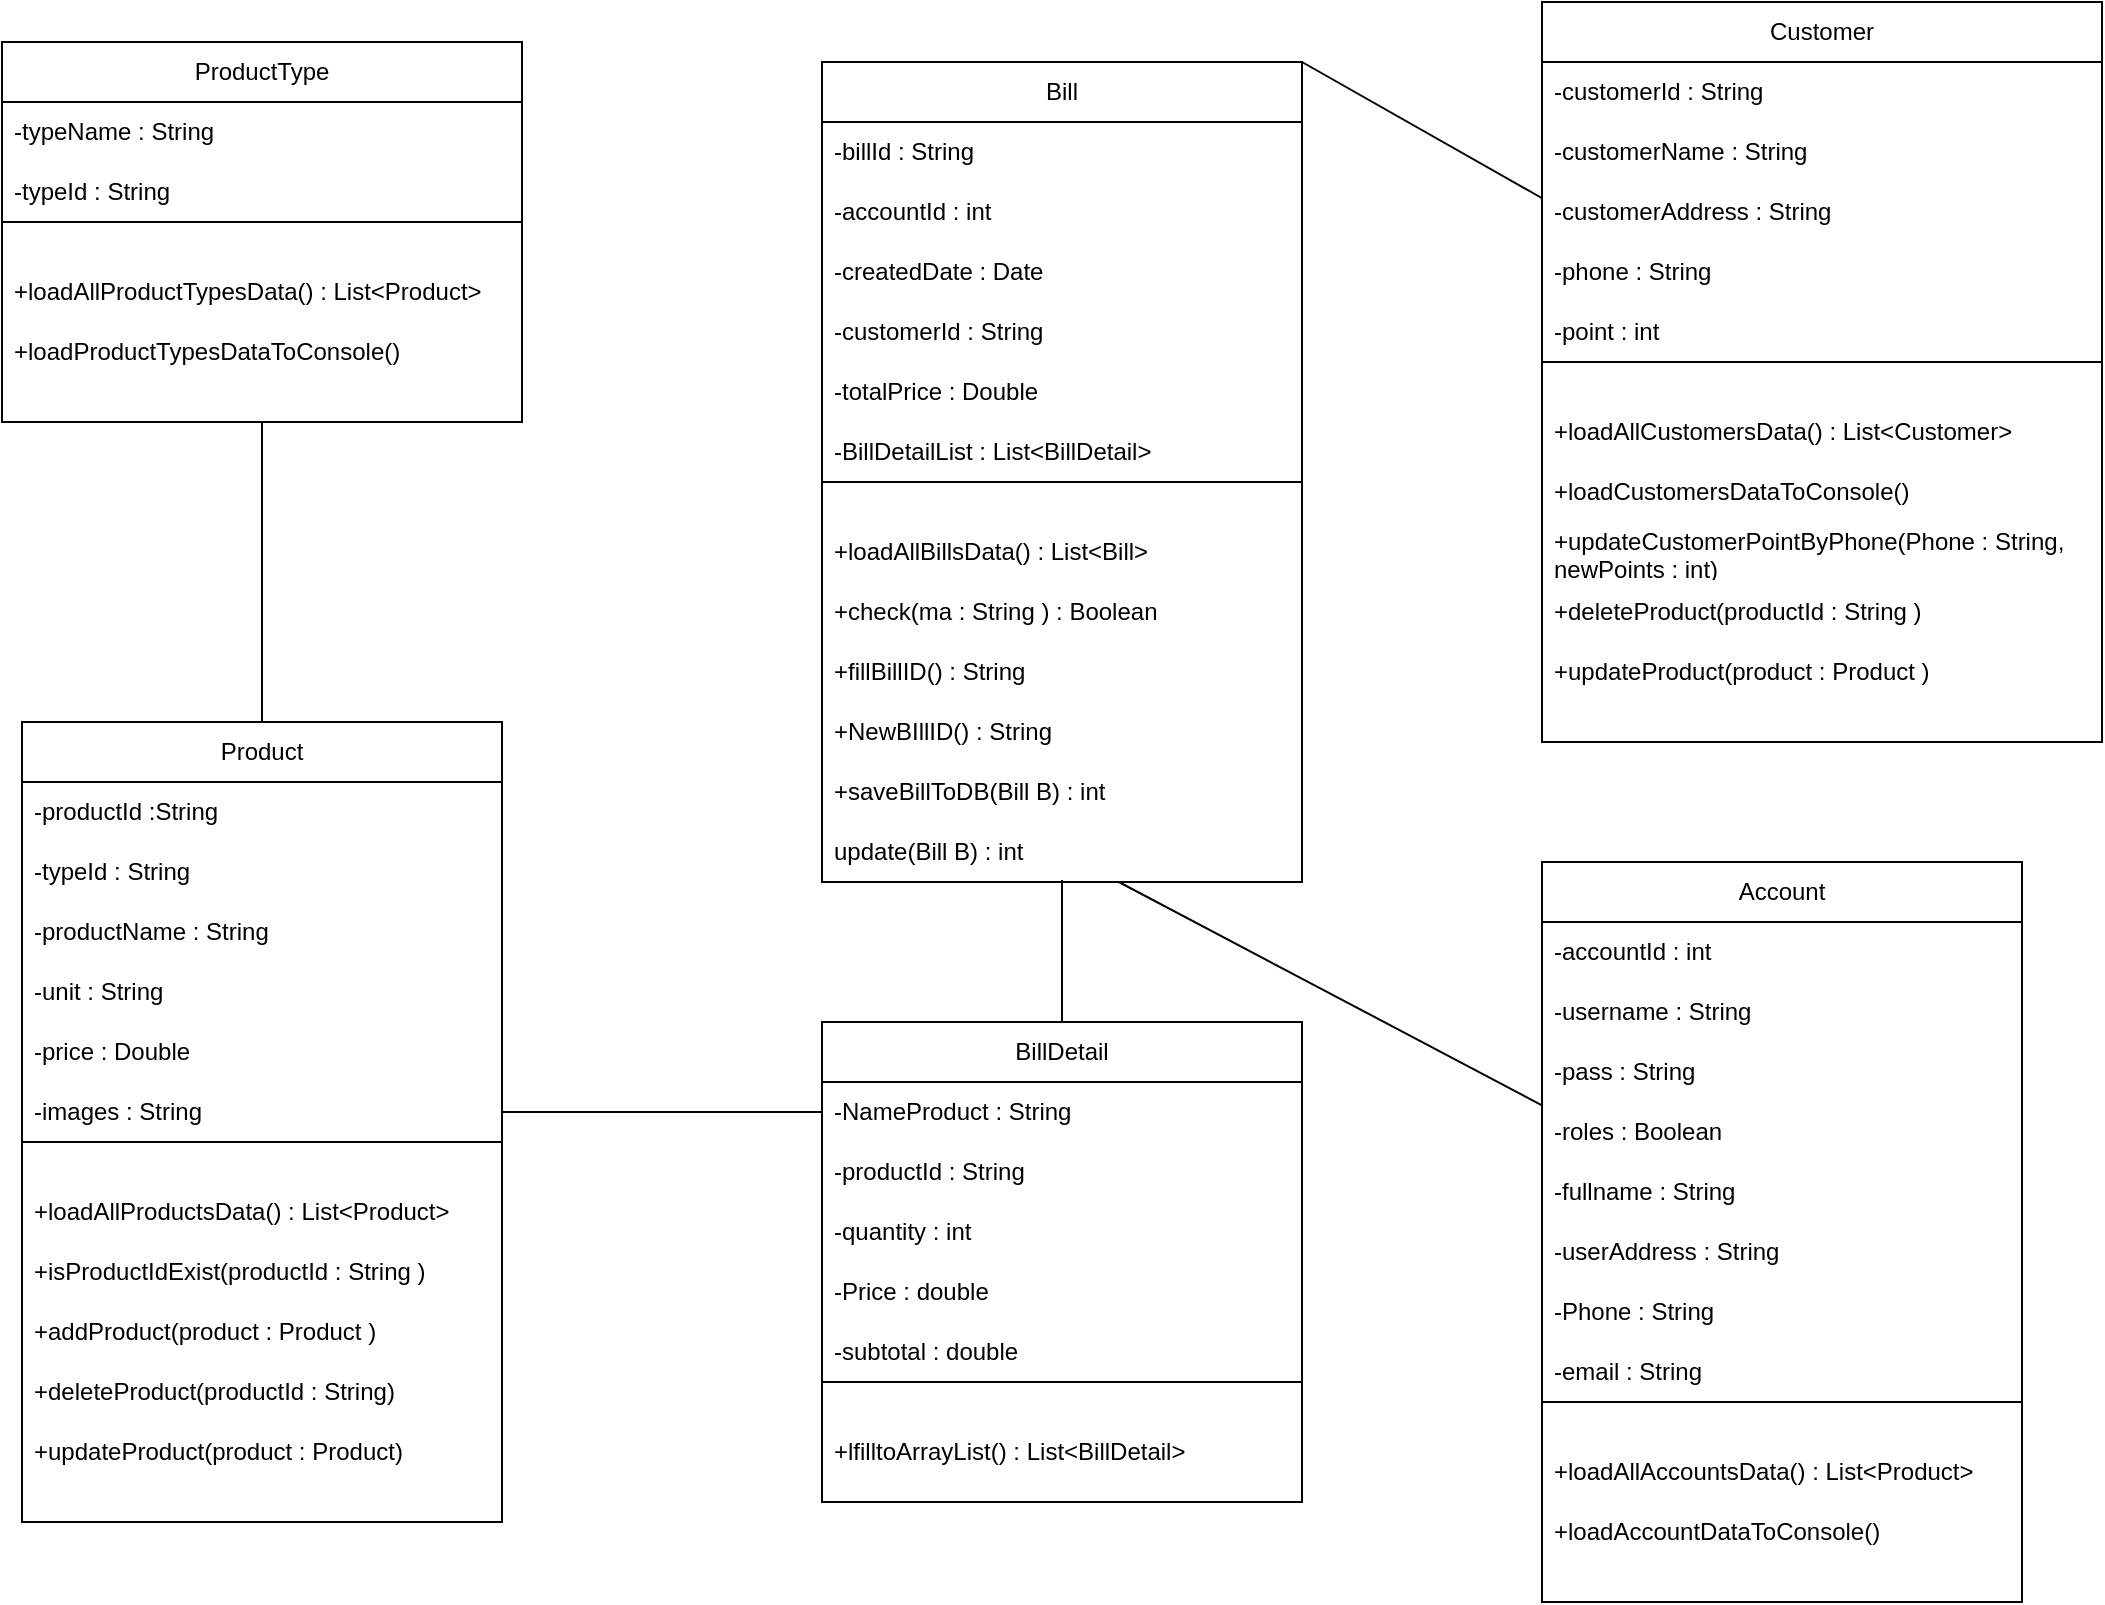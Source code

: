 <mxfile version="24.7.6">
  <diagram name="Page-1" id="IZydbGZN5Iw_WI476OVO">
    <mxGraphModel dx="2600" dy="1942" grid="1" gridSize="10" guides="1" tooltips="1" connect="1" arrows="1" fold="1" page="1" pageScale="1" pageWidth="850" pageHeight="1100" math="0" shadow="0">
      <root>
        <mxCell id="0" />
        <mxCell id="1" parent="0" />
        <mxCell id="ifvDIBjyfbEK1ll5_QF5-212" value="ProductType" style="swimlane;fontStyle=0;childLayout=stackLayout;horizontal=1;startSize=30;horizontalStack=0;resizeParent=1;resizeParentMax=0;resizeLast=0;collapsible=1;marginBottom=0;whiteSpace=wrap;html=1;strokeColor=default;align=center;verticalAlign=middle;fontFamily=Helvetica;fontSize=12;fontColor=default;fillColor=default;" vertex="1" parent="1">
          <mxGeometry x="-770" y="-620" width="260" height="190" as="geometry" />
        </mxCell>
        <mxCell id="ifvDIBjyfbEK1ll5_QF5-223" value="-typeName : String" style="text;strokeColor=none;fillColor=none;align=left;verticalAlign=middle;spacingLeft=4;spacingRight=4;overflow=hidden;points=[[0,0.5],[1,0.5]];portConstraint=eastwest;rotatable=0;whiteSpace=wrap;html=1;fontFamily=Helvetica;fontSize=12;fontColor=default;fontStyle=0;" vertex="1" parent="ifvDIBjyfbEK1ll5_QF5-212">
          <mxGeometry y="30" width="260" height="30" as="geometry" />
        </mxCell>
        <mxCell id="ifvDIBjyfbEK1ll5_QF5-224" value="-typeId :&amp;nbsp;String" style="text;strokeColor=none;fillColor=none;align=left;verticalAlign=middle;spacingLeft=4;spacingRight=4;overflow=hidden;points=[[0,0.5],[1,0.5]];portConstraint=eastwest;rotatable=0;whiteSpace=wrap;html=1;fontFamily=Helvetica;fontSize=12;fontColor=default;fontStyle=0;" vertex="1" parent="ifvDIBjyfbEK1ll5_QF5-212">
          <mxGeometry y="60" width="260" height="30" as="geometry" />
        </mxCell>
        <mxCell id="ifvDIBjyfbEK1ll5_QF5-216" value="" style="swimlane;startSize=0;strokeColor=default;align=center;verticalAlign=middle;fontFamily=Helvetica;fontSize=12;fontColor=default;fontStyle=0;fillColor=default;" vertex="1" parent="ifvDIBjyfbEK1ll5_QF5-212">
          <mxGeometry y="90" width="260" height="100" as="geometry" />
        </mxCell>
        <mxCell id="ifvDIBjyfbEK1ll5_QF5-215" value="+loadAllProductTypesData() :&amp;nbsp;List&amp;lt;Product&amp;gt;" style="text;strokeColor=none;fillColor=none;align=left;verticalAlign=middle;spacingLeft=4;spacingRight=4;overflow=hidden;points=[[0,0.5],[1,0.5]];portConstraint=eastwest;rotatable=0;whiteSpace=wrap;html=1;fontFamily=Helvetica;fontSize=12;fontColor=default;fontStyle=0;" vertex="1" parent="ifvDIBjyfbEK1ll5_QF5-216">
          <mxGeometry y="20" width="260" height="30" as="geometry" />
        </mxCell>
        <mxCell id="ifvDIBjyfbEK1ll5_QF5-213" value="+loadProductTypesDataToConsole()" style="text;strokeColor=none;fillColor=none;align=left;verticalAlign=middle;spacingLeft=4;spacingRight=4;overflow=hidden;points=[[0,0.5],[1,0.5]];portConstraint=eastwest;rotatable=0;whiteSpace=wrap;html=1;fontFamily=Helvetica;fontSize=12;fontColor=default;fontStyle=0;" vertex="1" parent="ifvDIBjyfbEK1ll5_QF5-216">
          <mxGeometry y="50" width="240" height="30" as="geometry" />
        </mxCell>
        <mxCell id="ifvDIBjyfbEK1ll5_QF5-238" value="Account" style="swimlane;fontStyle=0;childLayout=stackLayout;horizontal=1;startSize=30;horizontalStack=0;resizeParent=1;resizeParentMax=0;resizeLast=0;collapsible=1;marginBottom=0;whiteSpace=wrap;html=1;strokeColor=default;align=center;verticalAlign=middle;fontFamily=Helvetica;fontSize=12;fontColor=default;fillColor=default;" vertex="1" parent="1">
          <mxGeometry y="-210" width="240" height="370" as="geometry" />
        </mxCell>
        <mxCell id="ifvDIBjyfbEK1ll5_QF5-239" value="-accountId : int" style="text;strokeColor=none;fillColor=none;align=left;verticalAlign=middle;spacingLeft=4;spacingRight=4;overflow=hidden;points=[[0,0.5],[1,0.5]];portConstraint=eastwest;rotatable=0;whiteSpace=wrap;html=1;fontFamily=Helvetica;fontSize=12;fontColor=default;fontStyle=0;" vertex="1" parent="ifvDIBjyfbEK1ll5_QF5-238">
          <mxGeometry y="30" width="240" height="30" as="geometry" />
        </mxCell>
        <mxCell id="ifvDIBjyfbEK1ll5_QF5-240" value="-username :&amp;nbsp;String" style="text;strokeColor=none;fillColor=none;align=left;verticalAlign=middle;spacingLeft=4;spacingRight=4;overflow=hidden;points=[[0,0.5],[1,0.5]];portConstraint=eastwest;rotatable=0;whiteSpace=wrap;html=1;fontFamily=Helvetica;fontSize=12;fontColor=default;fontStyle=0;" vertex="1" parent="ifvDIBjyfbEK1ll5_QF5-238">
          <mxGeometry y="60" width="240" height="30" as="geometry" />
        </mxCell>
        <mxCell id="ifvDIBjyfbEK1ll5_QF5-241" value="-pass :&amp;nbsp;String" style="text;strokeColor=none;fillColor=none;align=left;verticalAlign=middle;spacingLeft=4;spacingRight=4;overflow=hidden;points=[[0,0.5],[1,0.5]];portConstraint=eastwest;rotatable=0;whiteSpace=wrap;html=1;fontFamily=Helvetica;fontSize=12;fontColor=default;fontStyle=0;" vertex="1" parent="ifvDIBjyfbEK1ll5_QF5-238">
          <mxGeometry y="90" width="240" height="30" as="geometry" />
        </mxCell>
        <mxCell id="ifvDIBjyfbEK1ll5_QF5-242" value="-roles : Boolean" style="text;strokeColor=none;fillColor=none;align=left;verticalAlign=middle;spacingLeft=4;spacingRight=4;overflow=hidden;points=[[0,0.5],[1,0.5]];portConstraint=eastwest;rotatable=0;whiteSpace=wrap;html=1;fontFamily=Helvetica;fontSize=12;fontColor=default;fontStyle=0;" vertex="1" parent="ifvDIBjyfbEK1ll5_QF5-238">
          <mxGeometry y="120" width="240" height="30" as="geometry" />
        </mxCell>
        <mxCell id="ifvDIBjyfbEK1ll5_QF5-243" value="-fullname :&amp;nbsp;String" style="text;strokeColor=none;fillColor=none;align=left;verticalAlign=middle;spacingLeft=4;spacingRight=4;overflow=hidden;points=[[0,0.5],[1,0.5]];portConstraint=eastwest;rotatable=0;whiteSpace=wrap;html=1;fontFamily=Helvetica;fontSize=12;fontColor=default;fontStyle=0;" vertex="1" parent="ifvDIBjyfbEK1ll5_QF5-238">
          <mxGeometry y="150" width="240" height="30" as="geometry" />
        </mxCell>
        <mxCell id="ifvDIBjyfbEK1ll5_QF5-305" value="-userAddress : String" style="text;strokeColor=none;fillColor=none;align=left;verticalAlign=middle;spacingLeft=4;spacingRight=4;overflow=hidden;points=[[0,0.5],[1,0.5]];portConstraint=eastwest;rotatable=0;whiteSpace=wrap;html=1;fontFamily=Helvetica;fontSize=12;fontColor=default;fontStyle=0;" vertex="1" parent="ifvDIBjyfbEK1ll5_QF5-238">
          <mxGeometry y="180" width="240" height="30" as="geometry" />
        </mxCell>
        <mxCell id="ifvDIBjyfbEK1ll5_QF5-304" value="-Phone :&amp;nbsp;String" style="text;strokeColor=none;fillColor=none;align=left;verticalAlign=middle;spacingLeft=4;spacingRight=4;overflow=hidden;points=[[0,0.5],[1,0.5]];portConstraint=eastwest;rotatable=0;whiteSpace=wrap;html=1;fontFamily=Helvetica;fontSize=12;fontColor=default;fontStyle=0;" vertex="1" parent="ifvDIBjyfbEK1ll5_QF5-238">
          <mxGeometry y="210" width="240" height="30" as="geometry" />
        </mxCell>
        <mxCell id="ifvDIBjyfbEK1ll5_QF5-303" value="-email :&amp;nbsp;String" style="text;strokeColor=none;fillColor=none;align=left;verticalAlign=middle;spacingLeft=4;spacingRight=4;overflow=hidden;points=[[0,0.5],[1,0.5]];portConstraint=eastwest;rotatable=0;whiteSpace=wrap;html=1;fontFamily=Helvetica;fontSize=12;fontColor=default;fontStyle=0;" vertex="1" parent="ifvDIBjyfbEK1ll5_QF5-238">
          <mxGeometry y="240" width="240" height="30" as="geometry" />
        </mxCell>
        <mxCell id="ifvDIBjyfbEK1ll5_QF5-245" value="" style="swimlane;startSize=0;strokeColor=default;align=center;verticalAlign=middle;fontFamily=Helvetica;fontSize=12;fontColor=default;fontStyle=0;fillColor=default;" vertex="1" parent="ifvDIBjyfbEK1ll5_QF5-238">
          <mxGeometry y="270" width="240" height="100" as="geometry" />
        </mxCell>
        <mxCell id="ifvDIBjyfbEK1ll5_QF5-246" value="+loadAllAccountsData() :&amp;nbsp;List&amp;lt;Product&amp;gt;" style="text;strokeColor=none;fillColor=none;align=left;verticalAlign=middle;spacingLeft=4;spacingRight=4;overflow=hidden;points=[[0,0.5],[1,0.5]];portConstraint=eastwest;rotatable=0;whiteSpace=wrap;html=1;fontFamily=Helvetica;fontSize=12;fontColor=default;fontStyle=0;" vertex="1" parent="ifvDIBjyfbEK1ll5_QF5-245">
          <mxGeometry y="20" width="240" height="30" as="geometry" />
        </mxCell>
        <mxCell id="ifvDIBjyfbEK1ll5_QF5-247" value="+loadAccountDataToConsole()" style="text;strokeColor=none;fillColor=none;align=left;verticalAlign=middle;spacingLeft=4;spacingRight=4;overflow=hidden;points=[[0,0.5],[1,0.5]];portConstraint=eastwest;rotatable=0;whiteSpace=wrap;html=1;fontFamily=Helvetica;fontSize=12;fontColor=default;fontStyle=0;" vertex="1" parent="ifvDIBjyfbEK1ll5_QF5-245">
          <mxGeometry y="50" width="240" height="30" as="geometry" />
        </mxCell>
        <mxCell id="ifvDIBjyfbEK1ll5_QF5-251" value="Customer" style="swimlane;fontStyle=0;childLayout=stackLayout;horizontal=1;startSize=30;horizontalStack=0;resizeParent=1;resizeParentMax=0;resizeLast=0;collapsible=1;marginBottom=0;whiteSpace=wrap;html=1;strokeColor=default;align=center;verticalAlign=middle;fontFamily=Helvetica;fontSize=12;fontColor=default;fillColor=default;" vertex="1" parent="1">
          <mxGeometry y="-640" width="280" height="370" as="geometry" />
        </mxCell>
        <mxCell id="ifvDIBjyfbEK1ll5_QF5-252" value="-customerId :&amp;nbsp;String" style="text;strokeColor=none;fillColor=none;align=left;verticalAlign=middle;spacingLeft=4;spacingRight=4;overflow=hidden;points=[[0,0.5],[1,0.5]];portConstraint=eastwest;rotatable=0;whiteSpace=wrap;html=1;fontFamily=Helvetica;fontSize=12;fontColor=default;fontStyle=0;" vertex="1" parent="ifvDIBjyfbEK1ll5_QF5-251">
          <mxGeometry y="30" width="280" height="30" as="geometry" />
        </mxCell>
        <mxCell id="ifvDIBjyfbEK1ll5_QF5-253" value="-customerName :&amp;nbsp;String" style="text;strokeColor=none;fillColor=none;align=left;verticalAlign=middle;spacingLeft=4;spacingRight=4;overflow=hidden;points=[[0,0.5],[1,0.5]];portConstraint=eastwest;rotatable=0;whiteSpace=wrap;html=1;fontFamily=Helvetica;fontSize=12;fontColor=default;fontStyle=0;" vertex="1" parent="ifvDIBjyfbEK1ll5_QF5-251">
          <mxGeometry y="60" width="280" height="30" as="geometry" />
        </mxCell>
        <mxCell id="ifvDIBjyfbEK1ll5_QF5-254" value="-customerAddress :&amp;nbsp;String" style="text;strokeColor=none;fillColor=none;align=left;verticalAlign=middle;spacingLeft=4;spacingRight=4;overflow=hidden;points=[[0,0.5],[1,0.5]];portConstraint=eastwest;rotatable=0;whiteSpace=wrap;html=1;fontFamily=Helvetica;fontSize=12;fontColor=default;fontStyle=0;" vertex="1" parent="ifvDIBjyfbEK1ll5_QF5-251">
          <mxGeometry y="90" width="280" height="30" as="geometry" />
        </mxCell>
        <mxCell id="ifvDIBjyfbEK1ll5_QF5-255" value="-phone :&amp;nbsp;String" style="text;strokeColor=none;fillColor=none;align=left;verticalAlign=middle;spacingLeft=4;spacingRight=4;overflow=hidden;points=[[0,0.5],[1,0.5]];portConstraint=eastwest;rotatable=0;whiteSpace=wrap;html=1;fontFamily=Helvetica;fontSize=12;fontColor=default;fontStyle=0;" vertex="1" parent="ifvDIBjyfbEK1ll5_QF5-251">
          <mxGeometry y="120" width="280" height="30" as="geometry" />
        </mxCell>
        <mxCell id="ifvDIBjyfbEK1ll5_QF5-256" value="-point : int" style="text;strokeColor=none;fillColor=none;align=left;verticalAlign=middle;spacingLeft=4;spacingRight=4;overflow=hidden;points=[[0,0.5],[1,0.5]];portConstraint=eastwest;rotatable=0;whiteSpace=wrap;html=1;fontFamily=Helvetica;fontSize=12;fontColor=default;fontStyle=0;" vertex="1" parent="ifvDIBjyfbEK1ll5_QF5-251">
          <mxGeometry y="150" width="280" height="30" as="geometry" />
        </mxCell>
        <mxCell id="ifvDIBjyfbEK1ll5_QF5-258" value="" style="swimlane;startSize=0;strokeColor=default;align=center;verticalAlign=middle;fontFamily=Helvetica;fontSize=12;fontColor=default;fontStyle=0;fillColor=default;" vertex="1" parent="ifvDIBjyfbEK1ll5_QF5-251">
          <mxGeometry y="180" width="280" height="190" as="geometry" />
        </mxCell>
        <mxCell id="ifvDIBjyfbEK1ll5_QF5-259" value="+loadAllCustomersData() :&amp;nbsp;List&amp;lt;Customer&amp;gt;" style="text;strokeColor=none;fillColor=none;align=left;verticalAlign=middle;spacingLeft=4;spacingRight=4;overflow=hidden;points=[[0,0.5],[1,0.5]];portConstraint=eastwest;rotatable=0;whiteSpace=wrap;html=1;fontFamily=Helvetica;fontSize=12;fontColor=default;fontStyle=0;" vertex="1" parent="ifvDIBjyfbEK1ll5_QF5-258">
          <mxGeometry y="20" width="240" height="30" as="geometry" />
        </mxCell>
        <mxCell id="ifvDIBjyfbEK1ll5_QF5-260" value="+loadCustomersDataToConsole()" style="text;strokeColor=none;fillColor=none;align=left;verticalAlign=middle;spacingLeft=4;spacingRight=4;overflow=hidden;points=[[0,0.5],[1,0.5]];portConstraint=eastwest;rotatable=0;whiteSpace=wrap;html=1;fontFamily=Helvetica;fontSize=12;fontColor=default;fontStyle=0;" vertex="1" parent="ifvDIBjyfbEK1ll5_QF5-258">
          <mxGeometry y="50" width="240" height="30" as="geometry" />
        </mxCell>
        <mxCell id="ifvDIBjyfbEK1ll5_QF5-261" value="+updateCustomerPointByPhone(Phone : String, newPoints : int)" style="text;strokeColor=none;fillColor=none;align=left;verticalAlign=middle;spacingLeft=4;spacingRight=4;overflow=hidden;points=[[0,0.5],[1,0.5]];portConstraint=eastwest;rotatable=0;whiteSpace=wrap;html=1;fontFamily=Helvetica;fontSize=12;fontColor=default;fontStyle=0;" vertex="1" parent="ifvDIBjyfbEK1ll5_QF5-258">
          <mxGeometry y="80" width="280" height="30" as="geometry" />
        </mxCell>
        <mxCell id="ifvDIBjyfbEK1ll5_QF5-262" value="+deleteProduct(productId : String )" style="text;strokeColor=none;fillColor=none;align=left;verticalAlign=middle;spacingLeft=4;spacingRight=4;overflow=hidden;points=[[0,0.5],[1,0.5]];portConstraint=eastwest;rotatable=0;whiteSpace=wrap;html=1;fontFamily=Helvetica;fontSize=12;fontColor=default;fontStyle=0;" vertex="1" parent="ifvDIBjyfbEK1ll5_QF5-258">
          <mxGeometry y="110" width="240" height="30" as="geometry" />
        </mxCell>
        <mxCell id="ifvDIBjyfbEK1ll5_QF5-263" value="+updateProduct(product :&amp;nbsp;Product )" style="text;strokeColor=none;fillColor=none;align=left;verticalAlign=middle;spacingLeft=4;spacingRight=4;overflow=hidden;points=[[0,0.5],[1,0.5]];portConstraint=eastwest;rotatable=0;whiteSpace=wrap;html=1;fontFamily=Helvetica;fontSize=12;fontColor=default;fontStyle=0;" vertex="1" parent="ifvDIBjyfbEK1ll5_QF5-258">
          <mxGeometry y="140" width="240" height="30" as="geometry" />
        </mxCell>
        <mxCell id="ifvDIBjyfbEK1ll5_QF5-264" value="Product" style="swimlane;fontStyle=0;childLayout=stackLayout;horizontal=1;startSize=30;horizontalStack=0;resizeParent=1;resizeParentMax=0;resizeLast=0;collapsible=1;marginBottom=0;whiteSpace=wrap;html=1;strokeColor=default;align=center;verticalAlign=middle;fontFamily=Helvetica;fontSize=12;fontColor=default;fillColor=default;" vertex="1" parent="1">
          <mxGeometry x="-760" y="-280" width="240" height="400" as="geometry" />
        </mxCell>
        <mxCell id="ifvDIBjyfbEK1ll5_QF5-265" value="-productId :String" style="text;strokeColor=none;fillColor=none;align=left;verticalAlign=middle;spacingLeft=4;spacingRight=4;overflow=hidden;points=[[0,0.5],[1,0.5]];portConstraint=eastwest;rotatable=0;whiteSpace=wrap;html=1;fontFamily=Helvetica;fontSize=12;fontColor=default;fontStyle=0;" vertex="1" parent="ifvDIBjyfbEK1ll5_QF5-264">
          <mxGeometry y="30" width="240" height="30" as="geometry" />
        </mxCell>
        <mxCell id="ifvDIBjyfbEK1ll5_QF5-266" value="-typeId :&amp;nbsp;String" style="text;strokeColor=none;fillColor=none;align=left;verticalAlign=middle;spacingLeft=4;spacingRight=4;overflow=hidden;points=[[0,0.5],[1,0.5]];portConstraint=eastwest;rotatable=0;whiteSpace=wrap;html=1;fontFamily=Helvetica;fontSize=12;fontColor=default;fontStyle=0;" vertex="1" parent="ifvDIBjyfbEK1ll5_QF5-264">
          <mxGeometry y="60" width="240" height="30" as="geometry" />
        </mxCell>
        <mxCell id="ifvDIBjyfbEK1ll5_QF5-267" value="-productName :&amp;nbsp;String" style="text;strokeColor=none;fillColor=none;align=left;verticalAlign=middle;spacingLeft=4;spacingRight=4;overflow=hidden;points=[[0,0.5],[1,0.5]];portConstraint=eastwest;rotatable=0;whiteSpace=wrap;html=1;fontFamily=Helvetica;fontSize=12;fontColor=default;fontStyle=0;" vertex="1" parent="ifvDIBjyfbEK1ll5_QF5-264">
          <mxGeometry y="90" width="240" height="30" as="geometry" />
        </mxCell>
        <mxCell id="ifvDIBjyfbEK1ll5_QF5-268" value="-unit :&amp;nbsp;String" style="text;strokeColor=none;fillColor=none;align=left;verticalAlign=middle;spacingLeft=4;spacingRight=4;overflow=hidden;points=[[0,0.5],[1,0.5]];portConstraint=eastwest;rotatable=0;whiteSpace=wrap;html=1;fontFamily=Helvetica;fontSize=12;fontColor=default;fontStyle=0;" vertex="1" parent="ifvDIBjyfbEK1ll5_QF5-264">
          <mxGeometry y="120" width="240" height="30" as="geometry" />
        </mxCell>
        <mxCell id="ifvDIBjyfbEK1ll5_QF5-269" value="-price : Double" style="text;strokeColor=none;fillColor=none;align=left;verticalAlign=middle;spacingLeft=4;spacingRight=4;overflow=hidden;points=[[0,0.5],[1,0.5]];portConstraint=eastwest;rotatable=0;whiteSpace=wrap;html=1;fontFamily=Helvetica;fontSize=12;fontColor=default;fontStyle=0;" vertex="1" parent="ifvDIBjyfbEK1ll5_QF5-264">
          <mxGeometry y="150" width="240" height="30" as="geometry" />
        </mxCell>
        <mxCell id="ifvDIBjyfbEK1ll5_QF5-270" value="-images :&amp;nbsp;String" style="text;strokeColor=none;fillColor=none;align=left;verticalAlign=middle;spacingLeft=4;spacingRight=4;overflow=hidden;points=[[0,0.5],[1,0.5]];portConstraint=eastwest;rotatable=0;whiteSpace=wrap;html=1;fontFamily=Helvetica;fontSize=12;fontColor=default;fontStyle=0;" vertex="1" parent="ifvDIBjyfbEK1ll5_QF5-264">
          <mxGeometry y="180" width="240" height="30" as="geometry" />
        </mxCell>
        <mxCell id="ifvDIBjyfbEK1ll5_QF5-271" value="" style="swimlane;startSize=0;strokeColor=default;align=center;verticalAlign=middle;fontFamily=Helvetica;fontSize=12;fontColor=default;fontStyle=0;fillColor=default;" vertex="1" parent="ifvDIBjyfbEK1ll5_QF5-264">
          <mxGeometry y="210" width="240" height="190" as="geometry" />
        </mxCell>
        <mxCell id="ifvDIBjyfbEK1ll5_QF5-272" value="+loadAllProductsData() :&amp;nbsp;List&amp;lt;Product&amp;gt;" style="text;strokeColor=none;fillColor=none;align=left;verticalAlign=middle;spacingLeft=4;spacingRight=4;overflow=hidden;points=[[0,0.5],[1,0.5]];portConstraint=eastwest;rotatable=0;whiteSpace=wrap;html=1;fontFamily=Helvetica;fontSize=12;fontColor=default;fontStyle=0;" vertex="1" parent="ifvDIBjyfbEK1ll5_QF5-271">
          <mxGeometry y="20" width="240" height="30" as="geometry" />
        </mxCell>
        <mxCell id="ifvDIBjyfbEK1ll5_QF5-273" value="+isProductIdExist(productId : String )" style="text;strokeColor=none;fillColor=none;align=left;verticalAlign=middle;spacingLeft=4;spacingRight=4;overflow=hidden;points=[[0,0.5],[1,0.5]];portConstraint=eastwest;rotatable=0;whiteSpace=wrap;html=1;fontFamily=Helvetica;fontSize=12;fontColor=default;fontStyle=0;" vertex="1" parent="ifvDIBjyfbEK1ll5_QF5-271">
          <mxGeometry y="50" width="240" height="30" as="geometry" />
        </mxCell>
        <mxCell id="ifvDIBjyfbEK1ll5_QF5-274" value="+addProduct(product : Product )" style="text;strokeColor=none;fillColor=none;align=left;verticalAlign=middle;spacingLeft=4;spacingRight=4;overflow=hidden;points=[[0,0.5],[1,0.5]];portConstraint=eastwest;rotatable=0;whiteSpace=wrap;html=1;fontFamily=Helvetica;fontSize=12;fontColor=default;fontStyle=0;" vertex="1" parent="ifvDIBjyfbEK1ll5_QF5-271">
          <mxGeometry y="80" width="240" height="30" as="geometry" />
        </mxCell>
        <mxCell id="ifvDIBjyfbEK1ll5_QF5-275" value="+deleteProduct(productId : String)" style="text;strokeColor=none;fillColor=none;align=left;verticalAlign=middle;spacingLeft=4;spacingRight=4;overflow=hidden;points=[[0,0.5],[1,0.5]];portConstraint=eastwest;rotatable=0;whiteSpace=wrap;html=1;fontFamily=Helvetica;fontSize=12;fontColor=default;fontStyle=0;" vertex="1" parent="ifvDIBjyfbEK1ll5_QF5-271">
          <mxGeometry y="110" width="240" height="30" as="geometry" />
        </mxCell>
        <mxCell id="ifvDIBjyfbEK1ll5_QF5-276" value="+updateProduct(product : Product)" style="text;strokeColor=none;fillColor=none;align=left;verticalAlign=middle;spacingLeft=4;spacingRight=4;overflow=hidden;points=[[0,0.5],[1,0.5]];portConstraint=eastwest;rotatable=0;whiteSpace=wrap;html=1;fontFamily=Helvetica;fontSize=12;fontColor=default;fontStyle=0;" vertex="1" parent="ifvDIBjyfbEK1ll5_QF5-271">
          <mxGeometry y="140" width="240" height="30" as="geometry" />
        </mxCell>
        <mxCell id="ifvDIBjyfbEK1ll5_QF5-277" value="Bill" style="swimlane;fontStyle=0;childLayout=stackLayout;horizontal=1;startSize=30;horizontalStack=0;resizeParent=1;resizeParentMax=0;resizeLast=0;collapsible=1;marginBottom=0;whiteSpace=wrap;html=1;strokeColor=default;align=center;verticalAlign=middle;fontFamily=Helvetica;fontSize=12;fontColor=default;fillColor=default;" vertex="1" parent="1">
          <mxGeometry x="-360" y="-610" width="240" height="410" as="geometry" />
        </mxCell>
        <mxCell id="ifvDIBjyfbEK1ll5_QF5-278" value="-billId :&amp;nbsp;String" style="text;strokeColor=none;fillColor=none;align=left;verticalAlign=middle;spacingLeft=4;spacingRight=4;overflow=hidden;points=[[0,0.5],[1,0.5]];portConstraint=eastwest;rotatable=0;whiteSpace=wrap;html=1;fontFamily=Helvetica;fontSize=12;fontColor=default;fontStyle=0;" vertex="1" parent="ifvDIBjyfbEK1ll5_QF5-277">
          <mxGeometry y="30" width="240" height="30" as="geometry" />
        </mxCell>
        <mxCell id="ifvDIBjyfbEK1ll5_QF5-279" value="-accountId :&amp;nbsp;int" style="text;strokeColor=none;fillColor=none;align=left;verticalAlign=middle;spacingLeft=4;spacingRight=4;overflow=hidden;points=[[0,0.5],[1,0.5]];portConstraint=eastwest;rotatable=0;whiteSpace=wrap;html=1;fontFamily=Helvetica;fontSize=12;fontColor=default;fontStyle=0;" vertex="1" parent="ifvDIBjyfbEK1ll5_QF5-277">
          <mxGeometry y="60" width="240" height="30" as="geometry" />
        </mxCell>
        <mxCell id="ifvDIBjyfbEK1ll5_QF5-280" value="-createdDate :&amp;nbsp;Date" style="text;strokeColor=none;fillColor=none;align=left;verticalAlign=middle;spacingLeft=4;spacingRight=4;overflow=hidden;points=[[0,0.5],[1,0.5]];portConstraint=eastwest;rotatable=0;whiteSpace=wrap;html=1;fontFamily=Helvetica;fontSize=12;fontColor=default;fontStyle=0;" vertex="1" parent="ifvDIBjyfbEK1ll5_QF5-277">
          <mxGeometry y="90" width="240" height="30" as="geometry" />
        </mxCell>
        <mxCell id="ifvDIBjyfbEK1ll5_QF5-281" value="-customerId :&amp;nbsp;String" style="text;strokeColor=none;fillColor=none;align=left;verticalAlign=middle;spacingLeft=4;spacingRight=4;overflow=hidden;points=[[0,0.5],[1,0.5]];portConstraint=eastwest;rotatable=0;whiteSpace=wrap;html=1;fontFamily=Helvetica;fontSize=12;fontColor=default;fontStyle=0;" vertex="1" parent="ifvDIBjyfbEK1ll5_QF5-277">
          <mxGeometry y="120" width="240" height="30" as="geometry" />
        </mxCell>
        <mxCell id="ifvDIBjyfbEK1ll5_QF5-282" value="-totalPrice : Double" style="text;strokeColor=none;fillColor=none;align=left;verticalAlign=middle;spacingLeft=4;spacingRight=4;overflow=hidden;points=[[0,0.5],[1,0.5]];portConstraint=eastwest;rotatable=0;whiteSpace=wrap;html=1;fontFamily=Helvetica;fontSize=12;fontColor=default;fontStyle=0;" vertex="1" parent="ifvDIBjyfbEK1ll5_QF5-277">
          <mxGeometry y="150" width="240" height="30" as="geometry" />
        </mxCell>
        <mxCell id="ifvDIBjyfbEK1ll5_QF5-283" value="-BillDetailList : List&amp;lt;BillDetail&amp;gt;" style="text;strokeColor=none;fillColor=none;align=left;verticalAlign=middle;spacingLeft=4;spacingRight=4;overflow=hidden;points=[[0,0.5],[1,0.5]];portConstraint=eastwest;rotatable=0;whiteSpace=wrap;html=1;fontFamily=Helvetica;fontSize=12;fontColor=default;fontStyle=0;" vertex="1" parent="ifvDIBjyfbEK1ll5_QF5-277">
          <mxGeometry y="180" width="240" height="30" as="geometry" />
        </mxCell>
        <mxCell id="ifvDIBjyfbEK1ll5_QF5-284" value="" style="swimlane;startSize=0;strokeColor=default;align=center;verticalAlign=middle;fontFamily=Helvetica;fontSize=12;fontColor=default;fontStyle=0;fillColor=default;" vertex="1" parent="ifvDIBjyfbEK1ll5_QF5-277">
          <mxGeometry y="210" width="240" height="200" as="geometry" />
        </mxCell>
        <mxCell id="ifvDIBjyfbEK1ll5_QF5-285" value="+loadAllBillsData() :&amp;nbsp;List&amp;lt;Bill&amp;gt;" style="text;strokeColor=none;fillColor=none;align=left;verticalAlign=middle;spacingLeft=4;spacingRight=4;overflow=hidden;points=[[0,0.5],[1,0.5]];portConstraint=eastwest;rotatable=0;whiteSpace=wrap;html=1;fontFamily=Helvetica;fontSize=12;fontColor=default;fontStyle=0;" vertex="1" parent="ifvDIBjyfbEK1ll5_QF5-284">
          <mxGeometry y="20" width="240" height="30" as="geometry" />
        </mxCell>
        <mxCell id="ifvDIBjyfbEK1ll5_QF5-286" value="+check(ma : String ) : Boolean" style="text;strokeColor=none;fillColor=none;align=left;verticalAlign=middle;spacingLeft=4;spacingRight=4;overflow=hidden;points=[[0,0.5],[1,0.5]];portConstraint=eastwest;rotatable=0;whiteSpace=wrap;html=1;fontFamily=Helvetica;fontSize=12;fontColor=default;fontStyle=0;" vertex="1" parent="ifvDIBjyfbEK1ll5_QF5-284">
          <mxGeometry y="50" width="240" height="30" as="geometry" />
        </mxCell>
        <mxCell id="ifvDIBjyfbEK1ll5_QF5-287" value="+fillBillID() : String" style="text;strokeColor=none;fillColor=none;align=left;verticalAlign=middle;spacingLeft=4;spacingRight=4;overflow=hidden;points=[[0,0.5],[1,0.5]];portConstraint=eastwest;rotatable=0;whiteSpace=wrap;html=1;fontFamily=Helvetica;fontSize=12;fontColor=default;fontStyle=0;" vertex="1" parent="ifvDIBjyfbEK1ll5_QF5-284">
          <mxGeometry y="80" width="240" height="30" as="geometry" />
        </mxCell>
        <mxCell id="ifvDIBjyfbEK1ll5_QF5-288" value="+NewBIllID() : String&amp;nbsp;" style="text;strokeColor=none;fillColor=none;align=left;verticalAlign=middle;spacingLeft=4;spacingRight=4;overflow=hidden;points=[[0,0.5],[1,0.5]];portConstraint=eastwest;rotatable=0;whiteSpace=wrap;html=1;fontFamily=Helvetica;fontSize=12;fontColor=default;fontStyle=0;" vertex="1" parent="ifvDIBjyfbEK1ll5_QF5-284">
          <mxGeometry y="110" width="240" height="30" as="geometry" />
        </mxCell>
        <mxCell id="ifvDIBjyfbEK1ll5_QF5-289" value="+saveBillToDB(Bill B) : int" style="text;strokeColor=none;fillColor=none;align=left;verticalAlign=middle;spacingLeft=4;spacingRight=4;overflow=hidden;points=[[0,0.5],[1,0.5]];portConstraint=eastwest;rotatable=0;whiteSpace=wrap;html=1;fontFamily=Helvetica;fontSize=12;fontColor=default;fontStyle=0;" vertex="1" parent="ifvDIBjyfbEK1ll5_QF5-284">
          <mxGeometry y="140" width="240" height="30" as="geometry" />
        </mxCell>
        <mxCell id="ifvDIBjyfbEK1ll5_QF5-306" value="update(Bill B) : int" style="text;strokeColor=none;fillColor=none;align=left;verticalAlign=middle;spacingLeft=4;spacingRight=4;overflow=hidden;points=[[0,0.5],[1,0.5]];portConstraint=eastwest;rotatable=0;whiteSpace=wrap;html=1;fontFamily=Helvetica;fontSize=12;fontColor=default;fontStyle=0;" vertex="1" parent="ifvDIBjyfbEK1ll5_QF5-284">
          <mxGeometry y="170" width="240" height="30" as="geometry" />
        </mxCell>
        <mxCell id="ifvDIBjyfbEK1ll5_QF5-290" value="BillDetail" style="swimlane;fontStyle=0;childLayout=stackLayout;horizontal=1;startSize=30;horizontalStack=0;resizeParent=1;resizeParentMax=0;resizeLast=0;collapsible=1;marginBottom=0;whiteSpace=wrap;html=1;strokeColor=default;align=center;verticalAlign=middle;fontFamily=Helvetica;fontSize=12;fontColor=default;fillColor=default;" vertex="1" parent="1">
          <mxGeometry x="-360" y="-130" width="240" height="240" as="geometry" />
        </mxCell>
        <mxCell id="ifvDIBjyfbEK1ll5_QF5-291" value="-NameProduct :&amp;nbsp;String" style="text;strokeColor=none;fillColor=none;align=left;verticalAlign=middle;spacingLeft=4;spacingRight=4;overflow=hidden;points=[[0,0.5],[1,0.5]];portConstraint=eastwest;rotatable=0;whiteSpace=wrap;html=1;fontFamily=Helvetica;fontSize=12;fontColor=default;fontStyle=0;" vertex="1" parent="ifvDIBjyfbEK1ll5_QF5-290">
          <mxGeometry y="30" width="240" height="30" as="geometry" />
        </mxCell>
        <mxCell id="ifvDIBjyfbEK1ll5_QF5-292" value="-productId :&amp;nbsp;String" style="text;strokeColor=none;fillColor=none;align=left;verticalAlign=middle;spacingLeft=4;spacingRight=4;overflow=hidden;points=[[0,0.5],[1,0.5]];portConstraint=eastwest;rotatable=0;whiteSpace=wrap;html=1;fontFamily=Helvetica;fontSize=12;fontColor=default;fontStyle=0;" vertex="1" parent="ifvDIBjyfbEK1ll5_QF5-290">
          <mxGeometry y="60" width="240" height="30" as="geometry" />
        </mxCell>
        <mxCell id="ifvDIBjyfbEK1ll5_QF5-293" value="-quantity :&amp;nbsp;int" style="text;strokeColor=none;fillColor=none;align=left;verticalAlign=middle;spacingLeft=4;spacingRight=4;overflow=hidden;points=[[0,0.5],[1,0.5]];portConstraint=eastwest;rotatable=0;whiteSpace=wrap;html=1;fontFamily=Helvetica;fontSize=12;fontColor=default;fontStyle=0;" vertex="1" parent="ifvDIBjyfbEK1ll5_QF5-290">
          <mxGeometry y="90" width="240" height="30" as="geometry" />
        </mxCell>
        <mxCell id="ifvDIBjyfbEK1ll5_QF5-294" value="-Price :&amp;nbsp;double" style="text;strokeColor=none;fillColor=none;align=left;verticalAlign=middle;spacingLeft=4;spacingRight=4;overflow=hidden;points=[[0,0.5],[1,0.5]];portConstraint=eastwest;rotatable=0;whiteSpace=wrap;html=1;fontFamily=Helvetica;fontSize=12;fontColor=default;fontStyle=0;" vertex="1" parent="ifvDIBjyfbEK1ll5_QF5-290">
          <mxGeometry y="120" width="240" height="30" as="geometry" />
        </mxCell>
        <mxCell id="ifvDIBjyfbEK1ll5_QF5-295" value="-subtotal :&amp;nbsp;double" style="text;strokeColor=none;fillColor=none;align=left;verticalAlign=middle;spacingLeft=4;spacingRight=4;overflow=hidden;points=[[0,0.5],[1,0.5]];portConstraint=eastwest;rotatable=0;whiteSpace=wrap;html=1;fontFamily=Helvetica;fontSize=12;fontColor=default;fontStyle=0;" vertex="1" parent="ifvDIBjyfbEK1ll5_QF5-290">
          <mxGeometry y="150" width="240" height="30" as="geometry" />
        </mxCell>
        <mxCell id="ifvDIBjyfbEK1ll5_QF5-297" value="" style="swimlane;startSize=0;strokeColor=default;align=center;verticalAlign=middle;fontFamily=Helvetica;fontSize=12;fontColor=default;fontStyle=0;fillColor=default;" vertex="1" parent="ifvDIBjyfbEK1ll5_QF5-290">
          <mxGeometry y="180" width="240" height="60" as="geometry" />
        </mxCell>
        <mxCell id="ifvDIBjyfbEK1ll5_QF5-298" value="+lfilltoArrayList() :&amp;nbsp;List&amp;lt;BillDetail&amp;gt;" style="text;strokeColor=none;fillColor=none;align=left;verticalAlign=middle;spacingLeft=4;spacingRight=4;overflow=hidden;points=[[0,0.5],[1,0.5]];portConstraint=eastwest;rotatable=0;whiteSpace=wrap;html=1;fontFamily=Helvetica;fontSize=12;fontColor=default;fontStyle=0;" vertex="1" parent="ifvDIBjyfbEK1ll5_QF5-297">
          <mxGeometry y="20" width="240" height="30" as="geometry" />
        </mxCell>
        <mxCell id="ifvDIBjyfbEK1ll5_QF5-309" value="" style="endArrow=none;html=1;rounded=0;fontFamily=Helvetica;fontSize=12;fontColor=default;fontStyle=0;entryX=0.5;entryY=1;entryDx=0;entryDy=0;exitX=0.5;exitY=0;exitDx=0;exitDy=0;" edge="1" parent="1" source="ifvDIBjyfbEK1ll5_QF5-264" target="ifvDIBjyfbEK1ll5_QF5-216">
          <mxGeometry width="50" height="50" relative="1" as="geometry">
            <mxPoint x="-640" y="-290" as="sourcePoint" />
            <mxPoint x="-590" y="-370" as="targetPoint" />
          </mxGeometry>
        </mxCell>
        <mxCell id="ifvDIBjyfbEK1ll5_QF5-310" value="" style="endArrow=none;html=1;rounded=0;fontFamily=Helvetica;fontSize=12;fontColor=default;fontStyle=0;entryX=0;entryY=0.5;entryDx=0;entryDy=0;entryPerimeter=0;exitX=1;exitY=0.5;exitDx=0;exitDy=0;" edge="1" parent="1" source="ifvDIBjyfbEK1ll5_QF5-270" target="ifvDIBjyfbEK1ll5_QF5-291">
          <mxGeometry width="50" height="50" relative="1" as="geometry">
            <mxPoint x="-520" y="35" as="sourcePoint" />
            <mxPoint x="-400" y="-50" as="targetPoint" />
          </mxGeometry>
        </mxCell>
        <mxCell id="ifvDIBjyfbEK1ll5_QF5-312" value="" style="endArrow=none;html=1;rounded=0;fontFamily=Helvetica;fontSize=12;fontColor=default;fontStyle=0;entryX=0.5;entryY=0;entryDx=0;entryDy=0;" edge="1" parent="1" target="ifvDIBjyfbEK1ll5_QF5-290">
          <mxGeometry width="50" height="50" relative="1" as="geometry">
            <mxPoint x="-240" y="-201" as="sourcePoint" />
            <mxPoint x="-430" y="-190" as="targetPoint" />
          </mxGeometry>
        </mxCell>
        <mxCell id="ifvDIBjyfbEK1ll5_QF5-315" value="" style="endArrow=none;html=1;rounded=0;fontFamily=Helvetica;fontSize=12;fontColor=default;fontStyle=0;" edge="1" parent="1" source="ifvDIBjyfbEK1ll5_QF5-306" target="ifvDIBjyfbEK1ll5_QF5-238">
          <mxGeometry width="50" height="50" relative="1" as="geometry">
            <mxPoint x="-70" y="-210" as="sourcePoint" />
            <mxPoint x="-20" y="-260" as="targetPoint" />
          </mxGeometry>
        </mxCell>
        <mxCell id="ifvDIBjyfbEK1ll5_QF5-316" value="" style="endArrow=none;html=1;rounded=0;fontFamily=Helvetica;fontSize=12;fontColor=default;fontStyle=0;exitX=1;exitY=0;exitDx=0;exitDy=0;entryX=0.001;entryY=0.275;entryDx=0;entryDy=0;entryPerimeter=0;" edge="1" parent="1" source="ifvDIBjyfbEK1ll5_QF5-277" target="ifvDIBjyfbEK1ll5_QF5-254">
          <mxGeometry width="50" height="50" relative="1" as="geometry">
            <mxPoint x="-70" y="-550" as="sourcePoint" />
            <mxPoint x="-20" y="-600" as="targetPoint" />
          </mxGeometry>
        </mxCell>
      </root>
    </mxGraphModel>
  </diagram>
</mxfile>
